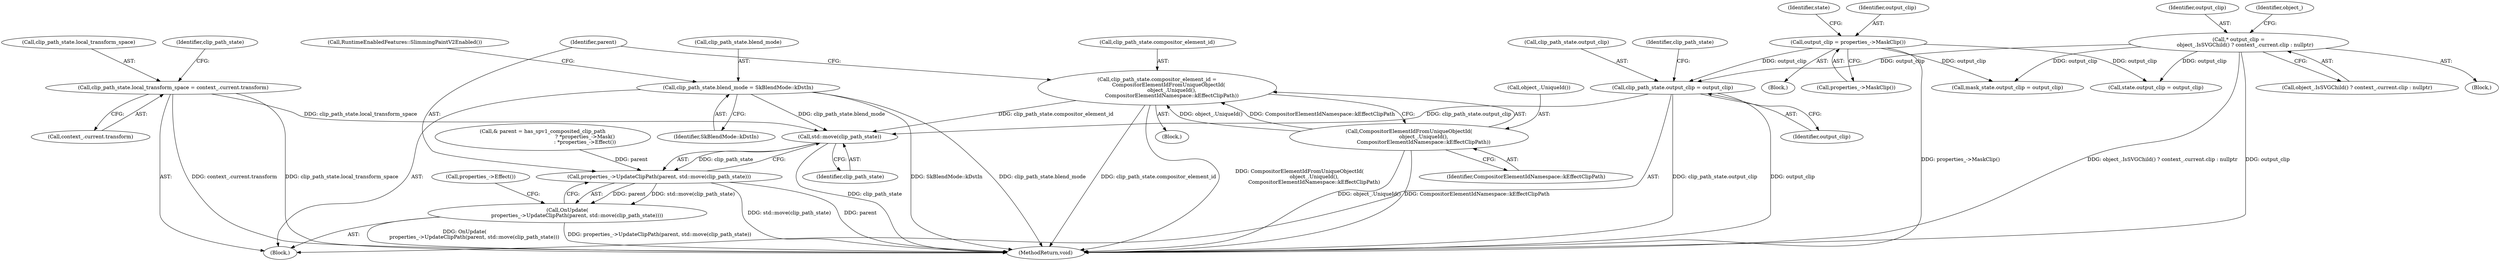 digraph "0_Chrome_f911e11e7f6b5c0d6f5ee694a9871de6619889f7_4@API" {
"1000356" [label="(Call,std::move(clip_path_state))"];
"1000331" [label="(Call,clip_path_state.output_clip = output_clip)"];
"1000190" [label="(Call,output_clip = properties_->MaskClip())"];
"1000112" [label="(Call,* output_clip =\n        object_.IsSVGChild() ? context_.current.clip : nullptr)"];
"1000346" [label="(Call,clip_path_state.compositor_element_id =\n              CompositorElementIdFromUniqueObjectId(\n                  object_.UniqueId(),\n                  CompositorElementIdNamespace::kEffectClipPath))"];
"1000350" [label="(Call,CompositorElementIdFromUniqueObjectId(\n                  object_.UniqueId(),\n                  CompositorElementIdNamespace::kEffectClipPath))"];
"1000322" [label="(Call,clip_path_state.local_transform_space = context_.current.transform)"];
"1000336" [label="(Call,clip_path_state.blend_mode = SkBlendMode::kDstIn)"];
"1000354" [label="(Call,properties_->UpdateClipPath(parent, std::move(clip_path_state)))"];
"1000353" [label="(Call,OnUpdate(\n            properties_->UpdateClipPath(parent, std::move(clip_path_state))))"];
"1000353" [label="(Call,OnUpdate(\n            properties_->UpdateClipPath(parent, std::move(clip_path_state))))"];
"1000335" [label="(Identifier,output_clip)"];
"1000322" [label="(Call,clip_path_state.local_transform_space = context_.current.transform)"];
"1000350" [label="(Call,CompositorElementIdFromUniqueObjectId(\n                  object_.UniqueId(),\n                  CompositorElementIdNamespace::kEffectClipPath))"];
"1000271" [label="(Call,mask_state.output_clip = output_clip)"];
"1000336" [label="(Call,clip_path_state.blend_mode = SkBlendMode::kDstIn)"];
"1000200" [label="(Identifier,state)"];
"1000113" [label="(Identifier,output_clip)"];
"1000311" [label="(Block,)"];
"1000207" [label="(Call,state.output_clip = output_clip)"];
"1000323" [label="(Call,clip_path_state.local_transform_space)"];
"1000114" [label="(Call,object_.IsSVGChild() ? context_.current.clip : nullptr)"];
"1000172" [label="(Block,)"];
"1000345" [label="(Block,)"];
"1000356" [label="(Call,std::move(clip_path_state))"];
"1000402" [label="(MethodReturn,void)"];
"1000333" [label="(Identifier,clip_path_state)"];
"1000326" [label="(Call,context_.current.transform)"];
"1000313" [label="(Call,& parent = has_spv1_composited_clip_path\n                                                    ? *properties_->Mask()\n                                                    : *properties_->Effect())"];
"1000346" [label="(Call,clip_path_state.compositor_element_id =\n              CompositorElementIdFromUniqueObjectId(\n                  object_.UniqueId(),\n                  CompositorElementIdNamespace::kEffectClipPath))"];
"1000110" [label="(Block,)"];
"1000352" [label="(Identifier,CompositorElementIdNamespace::kEffectClipPath)"];
"1000354" [label="(Call,properties_->UpdateClipPath(parent, std::move(clip_path_state)))"];
"1000124" [label="(Identifier,object_)"];
"1000355" [label="(Identifier,parent)"];
"1000340" [label="(Identifier,SkBlendMode::kDstIn)"];
"1000373" [label="(Call,properties_->Effect())"];
"1000332" [label="(Call,clip_path_state.output_clip)"];
"1000191" [label="(Identifier,output_clip)"];
"1000192" [label="(Call,properties_->MaskClip())"];
"1000190" [label="(Call,output_clip = properties_->MaskClip())"];
"1000331" [label="(Call,clip_path_state.output_clip = output_clip)"];
"1000351" [label="(Call,object_.UniqueId())"];
"1000343" [label="(Call,RuntimeEnabledFeatures::SlimmingPaintV2Enabled())"];
"1000112" [label="(Call,* output_clip =\n        object_.IsSVGChild() ? context_.current.clip : nullptr)"];
"1000338" [label="(Identifier,clip_path_state)"];
"1000337" [label="(Call,clip_path_state.blend_mode)"];
"1000347" [label="(Call,clip_path_state.compositor_element_id)"];
"1000357" [label="(Identifier,clip_path_state)"];
"1000356" -> "1000354"  [label="AST: "];
"1000356" -> "1000357"  [label="CFG: "];
"1000357" -> "1000356"  [label="AST: "];
"1000354" -> "1000356"  [label="CFG: "];
"1000356" -> "1000402"  [label="DDG: clip_path_state"];
"1000356" -> "1000354"  [label="DDG: clip_path_state"];
"1000331" -> "1000356"  [label="DDG: clip_path_state.output_clip"];
"1000346" -> "1000356"  [label="DDG: clip_path_state.compositor_element_id"];
"1000322" -> "1000356"  [label="DDG: clip_path_state.local_transform_space"];
"1000336" -> "1000356"  [label="DDG: clip_path_state.blend_mode"];
"1000331" -> "1000311"  [label="AST: "];
"1000331" -> "1000335"  [label="CFG: "];
"1000332" -> "1000331"  [label="AST: "];
"1000335" -> "1000331"  [label="AST: "];
"1000338" -> "1000331"  [label="CFG: "];
"1000331" -> "1000402"  [label="DDG: clip_path_state.output_clip"];
"1000331" -> "1000402"  [label="DDG: output_clip"];
"1000190" -> "1000331"  [label="DDG: output_clip"];
"1000112" -> "1000331"  [label="DDG: output_clip"];
"1000190" -> "1000172"  [label="AST: "];
"1000190" -> "1000192"  [label="CFG: "];
"1000191" -> "1000190"  [label="AST: "];
"1000192" -> "1000190"  [label="AST: "];
"1000200" -> "1000190"  [label="CFG: "];
"1000190" -> "1000402"  [label="DDG: properties_->MaskClip()"];
"1000190" -> "1000207"  [label="DDG: output_clip"];
"1000190" -> "1000271"  [label="DDG: output_clip"];
"1000112" -> "1000110"  [label="AST: "];
"1000112" -> "1000114"  [label="CFG: "];
"1000113" -> "1000112"  [label="AST: "];
"1000114" -> "1000112"  [label="AST: "];
"1000124" -> "1000112"  [label="CFG: "];
"1000112" -> "1000402"  [label="DDG: object_.IsSVGChild() ? context_.current.clip : nullptr"];
"1000112" -> "1000402"  [label="DDG: output_clip"];
"1000112" -> "1000207"  [label="DDG: output_clip"];
"1000112" -> "1000271"  [label="DDG: output_clip"];
"1000346" -> "1000345"  [label="AST: "];
"1000346" -> "1000350"  [label="CFG: "];
"1000347" -> "1000346"  [label="AST: "];
"1000350" -> "1000346"  [label="AST: "];
"1000355" -> "1000346"  [label="CFG: "];
"1000346" -> "1000402"  [label="DDG: clip_path_state.compositor_element_id"];
"1000346" -> "1000402"  [label="DDG: CompositorElementIdFromUniqueObjectId(\n                  object_.UniqueId(),\n                  CompositorElementIdNamespace::kEffectClipPath)"];
"1000350" -> "1000346"  [label="DDG: object_.UniqueId()"];
"1000350" -> "1000346"  [label="DDG: CompositorElementIdNamespace::kEffectClipPath"];
"1000350" -> "1000352"  [label="CFG: "];
"1000351" -> "1000350"  [label="AST: "];
"1000352" -> "1000350"  [label="AST: "];
"1000350" -> "1000402"  [label="DDG: object_.UniqueId()"];
"1000350" -> "1000402"  [label="DDG: CompositorElementIdNamespace::kEffectClipPath"];
"1000322" -> "1000311"  [label="AST: "];
"1000322" -> "1000326"  [label="CFG: "];
"1000323" -> "1000322"  [label="AST: "];
"1000326" -> "1000322"  [label="AST: "];
"1000333" -> "1000322"  [label="CFG: "];
"1000322" -> "1000402"  [label="DDG: context_.current.transform"];
"1000322" -> "1000402"  [label="DDG: clip_path_state.local_transform_space"];
"1000336" -> "1000311"  [label="AST: "];
"1000336" -> "1000340"  [label="CFG: "];
"1000337" -> "1000336"  [label="AST: "];
"1000340" -> "1000336"  [label="AST: "];
"1000343" -> "1000336"  [label="CFG: "];
"1000336" -> "1000402"  [label="DDG: SkBlendMode::kDstIn"];
"1000336" -> "1000402"  [label="DDG: clip_path_state.blend_mode"];
"1000354" -> "1000353"  [label="AST: "];
"1000355" -> "1000354"  [label="AST: "];
"1000353" -> "1000354"  [label="CFG: "];
"1000354" -> "1000402"  [label="DDG: std::move(clip_path_state)"];
"1000354" -> "1000402"  [label="DDG: parent"];
"1000354" -> "1000353"  [label="DDG: parent"];
"1000354" -> "1000353"  [label="DDG: std::move(clip_path_state)"];
"1000313" -> "1000354"  [label="DDG: parent"];
"1000353" -> "1000311"  [label="AST: "];
"1000373" -> "1000353"  [label="CFG: "];
"1000353" -> "1000402"  [label="DDG: OnUpdate(\n            properties_->UpdateClipPath(parent, std::move(clip_path_state)))"];
"1000353" -> "1000402"  [label="DDG: properties_->UpdateClipPath(parent, std::move(clip_path_state))"];
}
